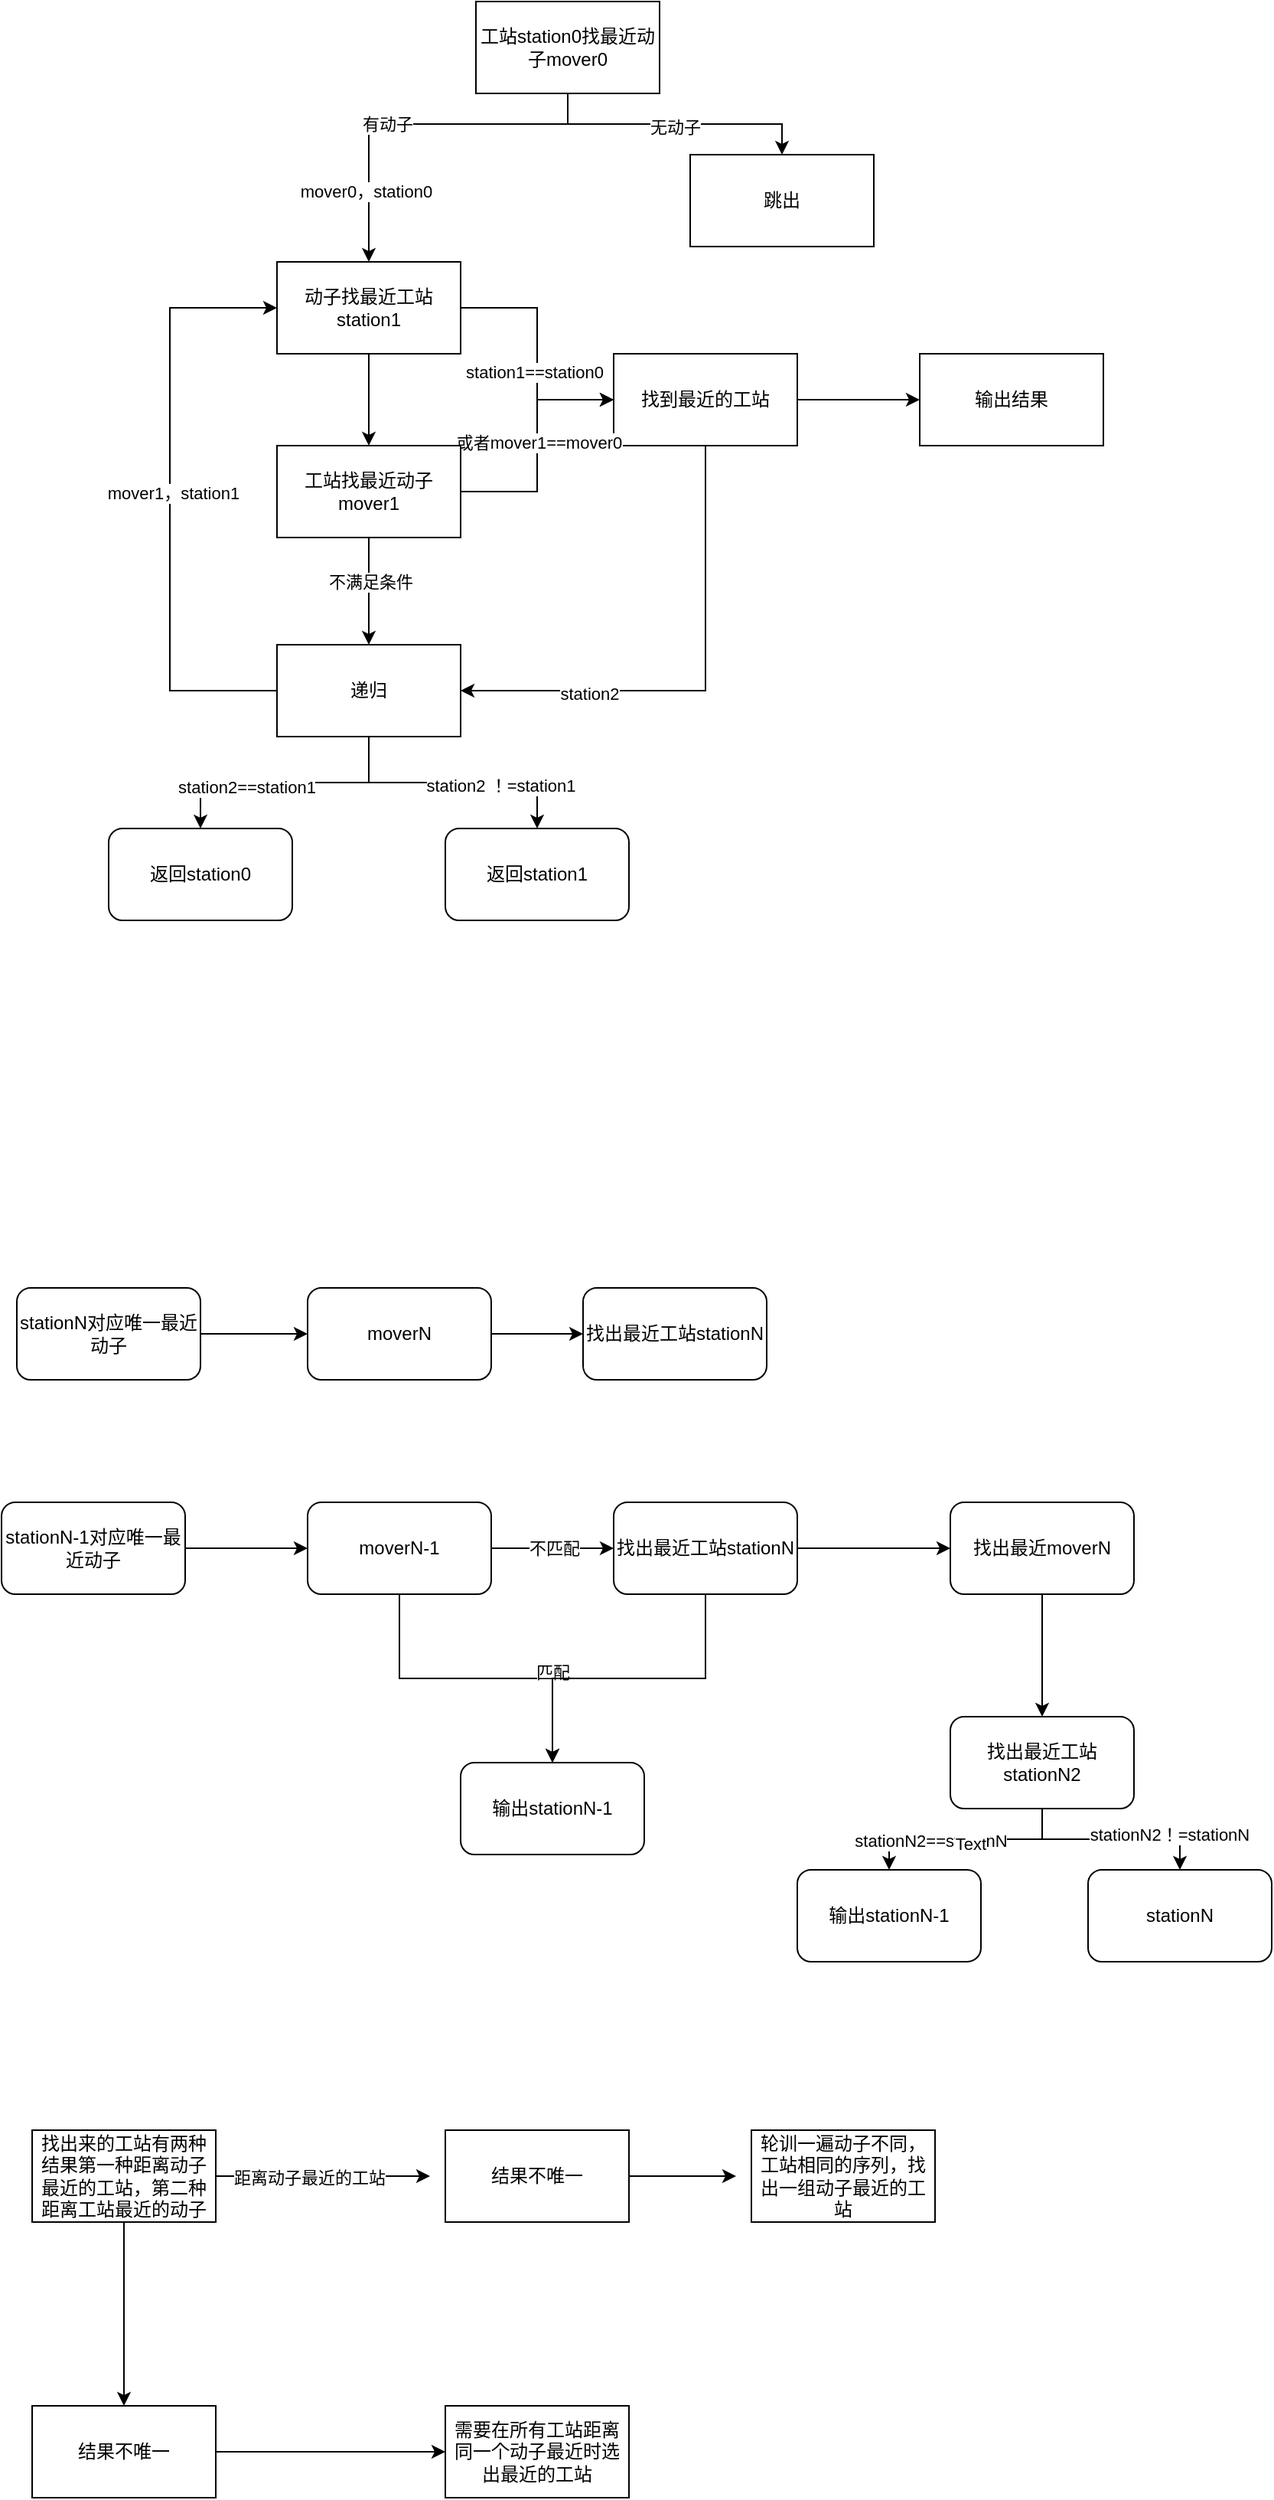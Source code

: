 <mxfile version="24.7.7">
  <diagram name="第 1 页" id="nCe2BLYubYKYabbMRFqI">
    <mxGraphModel dx="2577" dy="828" grid="1" gridSize="10" guides="1" tooltips="1" connect="1" arrows="1" fold="1" page="1" pageScale="1" pageWidth="827" pageHeight="1169" math="0" shadow="0">
      <root>
        <mxCell id="0" />
        <mxCell id="1" parent="0" />
        <mxCell id="JgmFc6yPYDbwjneIxN74-8" style="edgeStyle=orthogonalEdgeStyle;rounded=0;orthogonalLoop=1;jettySize=auto;html=1;entryX=0.5;entryY=0;entryDx=0;entryDy=0;" edge="1" parent="1" source="JgmFc6yPYDbwjneIxN74-1" target="JgmFc6yPYDbwjneIxN74-2">
          <mxGeometry relative="1" as="geometry">
            <Array as="points">
              <mxPoint x="310" y="170" />
              <mxPoint x="180" y="170" />
            </Array>
          </mxGeometry>
        </mxCell>
        <mxCell id="JgmFc6yPYDbwjneIxN74-10" value="有动子" style="edgeLabel;html=1;align=center;verticalAlign=middle;resizable=0;points=[];" vertex="1" connectable="0" parent="JgmFc6yPYDbwjneIxN74-8">
          <mxGeometry x="0.153" relative="1" as="geometry">
            <mxPoint as="offset" />
          </mxGeometry>
        </mxCell>
        <mxCell id="JgmFc6yPYDbwjneIxN74-47" value="mover0，station0" style="edgeLabel;html=1;align=center;verticalAlign=middle;resizable=0;points=[];" vertex="1" connectable="0" parent="JgmFc6yPYDbwjneIxN74-8">
          <mxGeometry x="0.617" y="-2" relative="1" as="geometry">
            <mxPoint as="offset" />
          </mxGeometry>
        </mxCell>
        <mxCell id="JgmFc6yPYDbwjneIxN74-9" style="edgeStyle=orthogonalEdgeStyle;rounded=0;orthogonalLoop=1;jettySize=auto;html=1;entryX=0.5;entryY=0;entryDx=0;entryDy=0;" edge="1" parent="1" source="JgmFc6yPYDbwjneIxN74-1" target="JgmFc6yPYDbwjneIxN74-7">
          <mxGeometry relative="1" as="geometry">
            <Array as="points">
              <mxPoint x="310" y="170" />
              <mxPoint x="450" y="170" />
            </Array>
          </mxGeometry>
        </mxCell>
        <mxCell id="JgmFc6yPYDbwjneIxN74-11" value="无动子" style="edgeLabel;html=1;align=center;verticalAlign=middle;resizable=0;points=[];" vertex="1" connectable="0" parent="JgmFc6yPYDbwjneIxN74-9">
          <mxGeometry y="-2" relative="1" as="geometry">
            <mxPoint as="offset" />
          </mxGeometry>
        </mxCell>
        <mxCell id="JgmFc6yPYDbwjneIxN74-1" value="工站station0找最近动子mover0" style="rounded=0;whiteSpace=wrap;html=1;" vertex="1" parent="1">
          <mxGeometry x="250" y="90" width="120" height="60" as="geometry" />
        </mxCell>
        <mxCell id="JgmFc6yPYDbwjneIxN74-16" value="" style="edgeStyle=orthogonalEdgeStyle;rounded=0;orthogonalLoop=1;jettySize=auto;html=1;" edge="1" parent="1" source="JgmFc6yPYDbwjneIxN74-2" target="JgmFc6yPYDbwjneIxN74-15">
          <mxGeometry relative="1" as="geometry" />
        </mxCell>
        <mxCell id="JgmFc6yPYDbwjneIxN74-17" style="edgeStyle=orthogonalEdgeStyle;rounded=0;orthogonalLoop=1;jettySize=auto;html=1;entryX=0;entryY=0.5;entryDx=0;entryDy=0;" edge="1" parent="1" source="JgmFc6yPYDbwjneIxN74-2" target="JgmFc6yPYDbwjneIxN74-12">
          <mxGeometry relative="1" as="geometry">
            <mxPoint x="300" y="290" as="targetPoint" />
          </mxGeometry>
        </mxCell>
        <mxCell id="JgmFc6yPYDbwjneIxN74-19" value="station1==station0" style="edgeLabel;html=1;align=center;verticalAlign=middle;resizable=0;points=[];" vertex="1" connectable="0" parent="JgmFc6yPYDbwjneIxN74-17">
          <mxGeometry x="0.15" y="-2" relative="1" as="geometry">
            <mxPoint as="offset" />
          </mxGeometry>
        </mxCell>
        <mxCell id="JgmFc6yPYDbwjneIxN74-2" value="动子找最近工站station1" style="rounded=0;whiteSpace=wrap;html=1;" vertex="1" parent="1">
          <mxGeometry x="120" y="260" width="120" height="60" as="geometry" />
        </mxCell>
        <mxCell id="JgmFc6yPYDbwjneIxN74-7" value="跳出" style="rounded=0;whiteSpace=wrap;html=1;" vertex="1" parent="1">
          <mxGeometry x="390" y="190" width="120" height="60" as="geometry" />
        </mxCell>
        <mxCell id="JgmFc6yPYDbwjneIxN74-37" value="" style="edgeStyle=orthogonalEdgeStyle;rounded=0;orthogonalLoop=1;jettySize=auto;html=1;" edge="1" parent="1" source="JgmFc6yPYDbwjneIxN74-12" target="JgmFc6yPYDbwjneIxN74-36">
          <mxGeometry relative="1" as="geometry" />
        </mxCell>
        <mxCell id="JgmFc6yPYDbwjneIxN74-49" style="edgeStyle=orthogonalEdgeStyle;rounded=0;orthogonalLoop=1;jettySize=auto;html=1;entryX=1;entryY=0.5;entryDx=0;entryDy=0;" edge="1" parent="1" source="JgmFc6yPYDbwjneIxN74-12" target="JgmFc6yPYDbwjneIxN74-25">
          <mxGeometry relative="1" as="geometry">
            <Array as="points">
              <mxPoint x="400" y="540" />
            </Array>
          </mxGeometry>
        </mxCell>
        <mxCell id="JgmFc6yPYDbwjneIxN74-50" value="station2" style="edgeLabel;html=1;align=center;verticalAlign=middle;resizable=0;points=[];" vertex="1" connectable="0" parent="JgmFc6yPYDbwjneIxN74-49">
          <mxGeometry x="0.475" y="2" relative="1" as="geometry">
            <mxPoint as="offset" />
          </mxGeometry>
        </mxCell>
        <mxCell id="JgmFc6yPYDbwjneIxN74-12" value="找到最近的工站" style="whiteSpace=wrap;html=1;rounded=0;" vertex="1" parent="1">
          <mxGeometry x="340" y="320" width="120" height="60" as="geometry" />
        </mxCell>
        <mxCell id="JgmFc6yPYDbwjneIxN74-18" style="edgeStyle=orthogonalEdgeStyle;rounded=0;orthogonalLoop=1;jettySize=auto;html=1;entryX=0;entryY=0.5;entryDx=0;entryDy=0;" edge="1" parent="1" source="JgmFc6yPYDbwjneIxN74-15" target="JgmFc6yPYDbwjneIxN74-12">
          <mxGeometry relative="1" as="geometry" />
        </mxCell>
        <mxCell id="JgmFc6yPYDbwjneIxN74-20" value="或者mover1==mover0" style="edgeLabel;html=1;align=center;verticalAlign=middle;resizable=0;points=[];" vertex="1" connectable="0" parent="JgmFc6yPYDbwjneIxN74-18">
          <mxGeometry x="0.025" y="-1" relative="1" as="geometry">
            <mxPoint as="offset" />
          </mxGeometry>
        </mxCell>
        <mxCell id="JgmFc6yPYDbwjneIxN74-26" style="edgeStyle=orthogonalEdgeStyle;rounded=0;orthogonalLoop=1;jettySize=auto;html=1;entryX=0.5;entryY=0;entryDx=0;entryDy=0;" edge="1" parent="1" source="JgmFc6yPYDbwjneIxN74-15" target="JgmFc6yPYDbwjneIxN74-25">
          <mxGeometry relative="1" as="geometry" />
        </mxCell>
        <mxCell id="JgmFc6yPYDbwjneIxN74-27" value="不满足条件" style="edgeLabel;html=1;align=center;verticalAlign=middle;resizable=0;points=[];" vertex="1" connectable="0" parent="JgmFc6yPYDbwjneIxN74-26">
          <mxGeometry x="-0.171" y="1" relative="1" as="geometry">
            <mxPoint as="offset" />
          </mxGeometry>
        </mxCell>
        <mxCell id="JgmFc6yPYDbwjneIxN74-15" value="工站找最近动子mover1" style="rounded=0;whiteSpace=wrap;html=1;" vertex="1" parent="1">
          <mxGeometry x="120" y="380" width="120" height="60" as="geometry" />
        </mxCell>
        <mxCell id="JgmFc6yPYDbwjneIxN74-41" style="edgeStyle=orthogonalEdgeStyle;rounded=0;orthogonalLoop=1;jettySize=auto;html=1;entryX=0.5;entryY=0;entryDx=0;entryDy=0;" edge="1" parent="1" source="JgmFc6yPYDbwjneIxN74-25" target="JgmFc6yPYDbwjneIxN74-39">
          <mxGeometry relative="1" as="geometry" />
        </mxCell>
        <mxCell id="JgmFc6yPYDbwjneIxN74-43" value="station2==station1" style="edgeLabel;html=1;align=center;verticalAlign=middle;resizable=0;points=[];" vertex="1" connectable="0" parent="JgmFc6yPYDbwjneIxN74-41">
          <mxGeometry x="0.292" y="3" relative="1" as="geometry">
            <mxPoint as="offset" />
          </mxGeometry>
        </mxCell>
        <mxCell id="JgmFc6yPYDbwjneIxN74-42" style="edgeStyle=orthogonalEdgeStyle;rounded=0;orthogonalLoop=1;jettySize=auto;html=1;entryX=0.5;entryY=0;entryDx=0;entryDy=0;" edge="1" parent="1" source="JgmFc6yPYDbwjneIxN74-25" target="JgmFc6yPYDbwjneIxN74-40">
          <mxGeometry relative="1" as="geometry" />
        </mxCell>
        <mxCell id="JgmFc6yPYDbwjneIxN74-44" value="station2 ！=station1" style="edgeLabel;html=1;align=center;verticalAlign=middle;resizable=0;points=[];" vertex="1" connectable="0" parent="JgmFc6yPYDbwjneIxN74-42">
          <mxGeometry x="0.362" y="-2" relative="1" as="geometry">
            <mxPoint as="offset" />
          </mxGeometry>
        </mxCell>
        <mxCell id="JgmFc6yPYDbwjneIxN74-46" style="edgeStyle=orthogonalEdgeStyle;rounded=0;orthogonalLoop=1;jettySize=auto;html=1;entryX=0;entryY=0.5;entryDx=0;entryDy=0;" edge="1" parent="1" source="JgmFc6yPYDbwjneIxN74-25" target="JgmFc6yPYDbwjneIxN74-2">
          <mxGeometry relative="1" as="geometry">
            <Array as="points">
              <mxPoint x="50" y="540" />
              <mxPoint x="50" y="290" />
            </Array>
          </mxGeometry>
        </mxCell>
        <mxCell id="JgmFc6yPYDbwjneIxN74-48" value="mover1，station1" style="edgeLabel;html=1;align=center;verticalAlign=middle;resizable=0;points=[];" vertex="1" connectable="0" parent="JgmFc6yPYDbwjneIxN74-46">
          <mxGeometry x="0.021" y="-2" relative="1" as="geometry">
            <mxPoint as="offset" />
          </mxGeometry>
        </mxCell>
        <mxCell id="JgmFc6yPYDbwjneIxN74-25" value="递归" style="whiteSpace=wrap;html=1;rounded=0;" vertex="1" parent="1">
          <mxGeometry x="120" y="510" width="120" height="60" as="geometry" />
        </mxCell>
        <mxCell id="JgmFc6yPYDbwjneIxN74-36" value="输出结果" style="whiteSpace=wrap;html=1;rounded=0;" vertex="1" parent="1">
          <mxGeometry x="540" y="320" width="120" height="60" as="geometry" />
        </mxCell>
        <mxCell id="JgmFc6yPYDbwjneIxN74-39" value="返回station0" style="rounded=1;whiteSpace=wrap;html=1;" vertex="1" parent="1">
          <mxGeometry x="10" y="630" width="120" height="60" as="geometry" />
        </mxCell>
        <mxCell id="JgmFc6yPYDbwjneIxN74-40" value="返回station1" style="rounded=1;whiteSpace=wrap;html=1;" vertex="1" parent="1">
          <mxGeometry x="230" y="630" width="120" height="60" as="geometry" />
        </mxCell>
        <mxCell id="JgmFc6yPYDbwjneIxN74-57" value="" style="edgeStyle=orthogonalEdgeStyle;rounded=0;orthogonalLoop=1;jettySize=auto;html=1;" edge="1" parent="1" source="JgmFc6yPYDbwjneIxN74-51" target="JgmFc6yPYDbwjneIxN74-56">
          <mxGeometry relative="1" as="geometry" />
        </mxCell>
        <mxCell id="JgmFc6yPYDbwjneIxN74-68" value="不匹配" style="edgeLabel;html=1;align=center;verticalAlign=middle;resizable=0;points=[];" vertex="1" connectable="0" parent="JgmFc6yPYDbwjneIxN74-57">
          <mxGeometry x="0.289" y="-3" relative="1" as="geometry">
            <mxPoint x="-11" y="-3" as="offset" />
          </mxGeometry>
        </mxCell>
        <mxCell id="JgmFc6yPYDbwjneIxN74-66" value="" style="edgeStyle=orthogonalEdgeStyle;rounded=0;orthogonalLoop=1;jettySize=auto;html=1;entryX=0.5;entryY=0;entryDx=0;entryDy=0;" edge="1" parent="1" source="JgmFc6yPYDbwjneIxN74-51" target="JgmFc6yPYDbwjneIxN74-79">
          <mxGeometry relative="1" as="geometry">
            <mxPoint x="200" y="1210.0" as="targetPoint" />
          </mxGeometry>
        </mxCell>
        <mxCell id="JgmFc6yPYDbwjneIxN74-67" value="匹配" style="edgeLabel;html=1;align=center;verticalAlign=middle;resizable=0;points=[];" vertex="1" connectable="0" parent="JgmFc6yPYDbwjneIxN74-66">
          <mxGeometry x="-0.107" y="4" relative="1" as="geometry">
            <mxPoint x="61" as="offset" />
          </mxGeometry>
        </mxCell>
        <mxCell id="JgmFc6yPYDbwjneIxN74-51" value="moverN-1" style="rounded=1;whiteSpace=wrap;html=1;" vertex="1" parent="1">
          <mxGeometry x="140" y="1070" width="120" height="60" as="geometry" />
        </mxCell>
        <mxCell id="JgmFc6yPYDbwjneIxN74-52" value="找出最近工站stationN" style="rounded=1;whiteSpace=wrap;html=1;" vertex="1" parent="1">
          <mxGeometry x="320" y="930" width="120" height="60" as="geometry" />
        </mxCell>
        <mxCell id="JgmFc6yPYDbwjneIxN74-55" value="" style="edgeStyle=orthogonalEdgeStyle;rounded=0;orthogonalLoop=1;jettySize=auto;html=1;" edge="1" parent="1" source="JgmFc6yPYDbwjneIxN74-54" target="JgmFc6yPYDbwjneIxN74-52">
          <mxGeometry relative="1" as="geometry" />
        </mxCell>
        <mxCell id="JgmFc6yPYDbwjneIxN74-54" value="moverN" style="rounded=1;whiteSpace=wrap;html=1;" vertex="1" parent="1">
          <mxGeometry x="140" y="930" width="120" height="60" as="geometry" />
        </mxCell>
        <mxCell id="JgmFc6yPYDbwjneIxN74-59" style="edgeStyle=orthogonalEdgeStyle;rounded=0;orthogonalLoop=1;jettySize=auto;html=1;entryX=0;entryY=0.5;entryDx=0;entryDy=0;" edge="1" parent="1" source="JgmFc6yPYDbwjneIxN74-56" target="JgmFc6yPYDbwjneIxN74-58">
          <mxGeometry relative="1" as="geometry" />
        </mxCell>
        <mxCell id="JgmFc6yPYDbwjneIxN74-80" style="edgeStyle=orthogonalEdgeStyle;rounded=0;orthogonalLoop=1;jettySize=auto;html=1;entryX=0.5;entryY=0;entryDx=0;entryDy=0;" edge="1" parent="1" source="JgmFc6yPYDbwjneIxN74-56" target="JgmFc6yPYDbwjneIxN74-79">
          <mxGeometry relative="1" as="geometry" />
        </mxCell>
        <mxCell id="JgmFc6yPYDbwjneIxN74-56" value="找出最近工站stationN" style="rounded=1;whiteSpace=wrap;html=1;" vertex="1" parent="1">
          <mxGeometry x="340" y="1070" width="120" height="60" as="geometry" />
        </mxCell>
        <mxCell id="JgmFc6yPYDbwjneIxN74-70" value="" style="edgeStyle=orthogonalEdgeStyle;rounded=0;orthogonalLoop=1;jettySize=auto;html=1;" edge="1" parent="1" source="JgmFc6yPYDbwjneIxN74-58" target="JgmFc6yPYDbwjneIxN74-69">
          <mxGeometry relative="1" as="geometry" />
        </mxCell>
        <mxCell id="JgmFc6yPYDbwjneIxN74-58" value="找出最近moverN" style="rounded=1;whiteSpace=wrap;html=1;" vertex="1" parent="1">
          <mxGeometry x="560" y="1070" width="120" height="60" as="geometry" />
        </mxCell>
        <mxCell id="JgmFc6yPYDbwjneIxN74-62" value="" style="edgeStyle=orthogonalEdgeStyle;rounded=0;orthogonalLoop=1;jettySize=auto;html=1;" edge="1" parent="1" source="JgmFc6yPYDbwjneIxN74-61" target="JgmFc6yPYDbwjneIxN74-54">
          <mxGeometry relative="1" as="geometry" />
        </mxCell>
        <mxCell id="JgmFc6yPYDbwjneIxN74-61" value="stationN对应唯一最近动子" style="rounded=1;whiteSpace=wrap;html=1;" vertex="1" parent="1">
          <mxGeometry x="-50" y="930" width="120" height="60" as="geometry" />
        </mxCell>
        <mxCell id="JgmFc6yPYDbwjneIxN74-64" style="edgeStyle=orthogonalEdgeStyle;rounded=0;orthogonalLoop=1;jettySize=auto;html=1;entryX=0;entryY=0.5;entryDx=0;entryDy=0;" edge="1" parent="1" source="JgmFc6yPYDbwjneIxN74-63" target="JgmFc6yPYDbwjneIxN74-51">
          <mxGeometry relative="1" as="geometry" />
        </mxCell>
        <mxCell id="JgmFc6yPYDbwjneIxN74-63" value="stationN-1对应唯一最近动子" style="rounded=1;whiteSpace=wrap;html=1;" vertex="1" parent="1">
          <mxGeometry x="-60" y="1070" width="120" height="60" as="geometry" />
        </mxCell>
        <mxCell id="JgmFc6yPYDbwjneIxN74-72" style="edgeStyle=orthogonalEdgeStyle;rounded=0;orthogonalLoop=1;jettySize=auto;html=1;entryX=0.5;entryY=0;entryDx=0;entryDy=0;" edge="1" parent="1" source="JgmFc6yPYDbwjneIxN74-69" target="JgmFc6yPYDbwjneIxN74-71">
          <mxGeometry relative="1" as="geometry" />
        </mxCell>
        <mxCell id="JgmFc6yPYDbwjneIxN74-76" value="stationN2==stationN" style="edgeLabel;html=1;align=center;verticalAlign=middle;resizable=0;points=[];" vertex="1" connectable="0" parent="JgmFc6yPYDbwjneIxN74-72">
          <mxGeometry x="0.325" y="1" relative="1" as="geometry">
            <mxPoint as="offset" />
          </mxGeometry>
        </mxCell>
        <mxCell id="JgmFc6yPYDbwjneIxN74-77" value="Text" style="edgeLabel;html=1;align=center;verticalAlign=middle;resizable=0;points=[];" vertex="1" connectable="0" parent="JgmFc6yPYDbwjneIxN74-72">
          <mxGeometry x="-0.043" y="3" relative="1" as="geometry">
            <mxPoint as="offset" />
          </mxGeometry>
        </mxCell>
        <mxCell id="JgmFc6yPYDbwjneIxN74-75" style="edgeStyle=orthogonalEdgeStyle;rounded=0;orthogonalLoop=1;jettySize=auto;html=1;entryX=0.5;entryY=0;entryDx=0;entryDy=0;" edge="1" parent="1" source="JgmFc6yPYDbwjneIxN74-69" target="JgmFc6yPYDbwjneIxN74-74">
          <mxGeometry relative="1" as="geometry" />
        </mxCell>
        <mxCell id="JgmFc6yPYDbwjneIxN74-78" value="stationN2！=stationN" style="edgeLabel;html=1;align=center;verticalAlign=middle;resizable=0;points=[];" vertex="1" connectable="0" parent="JgmFc6yPYDbwjneIxN74-75">
          <mxGeometry x="0.585" y="3" relative="1" as="geometry">
            <mxPoint as="offset" />
          </mxGeometry>
        </mxCell>
        <mxCell id="JgmFc6yPYDbwjneIxN74-69" value="找出最近工站stationN2" style="rounded=1;whiteSpace=wrap;html=1;" vertex="1" parent="1">
          <mxGeometry x="560" y="1210" width="120" height="60" as="geometry" />
        </mxCell>
        <mxCell id="JgmFc6yPYDbwjneIxN74-71" value="输出stationN-1" style="rounded=1;whiteSpace=wrap;html=1;" vertex="1" parent="1">
          <mxGeometry x="460" y="1310" width="120" height="60" as="geometry" />
        </mxCell>
        <mxCell id="JgmFc6yPYDbwjneIxN74-74" value="stationN" style="rounded=1;whiteSpace=wrap;html=1;" vertex="1" parent="1">
          <mxGeometry x="650" y="1310" width="120" height="60" as="geometry" />
        </mxCell>
        <mxCell id="JgmFc6yPYDbwjneIxN74-79" value="输出stationN-1" style="whiteSpace=wrap;html=1;rounded=1;" vertex="1" parent="1">
          <mxGeometry x="240" y="1240" width="120" height="60" as="geometry" />
        </mxCell>
        <mxCell id="JgmFc6yPYDbwjneIxN74-82" style="edgeStyle=orthogonalEdgeStyle;rounded=0;orthogonalLoop=1;jettySize=auto;html=1;" edge="1" parent="1" source="JgmFc6yPYDbwjneIxN74-81">
          <mxGeometry relative="1" as="geometry">
            <mxPoint x="220" y="1510" as="targetPoint" />
          </mxGeometry>
        </mxCell>
        <mxCell id="JgmFc6yPYDbwjneIxN74-84" value="距离动子最近的工站" style="edgeLabel;html=1;align=center;verticalAlign=middle;resizable=0;points=[];" vertex="1" connectable="0" parent="JgmFc6yPYDbwjneIxN74-82">
          <mxGeometry x="-0.141" y="-1" relative="1" as="geometry">
            <mxPoint as="offset" />
          </mxGeometry>
        </mxCell>
        <mxCell id="JgmFc6yPYDbwjneIxN74-83" style="edgeStyle=orthogonalEdgeStyle;rounded=0;orthogonalLoop=1;jettySize=auto;html=1;" edge="1" parent="1" source="JgmFc6yPYDbwjneIxN74-81">
          <mxGeometry relative="1" as="geometry">
            <mxPoint x="20" y="1660" as="targetPoint" />
          </mxGeometry>
        </mxCell>
        <mxCell id="JgmFc6yPYDbwjneIxN74-81" value="找出来的工站有两种结果第一种距离动子最近的工站，第二种距离工站最近的动子" style="whiteSpace=wrap;html=1;rounded=0;" vertex="1" parent="1">
          <mxGeometry x="-40" y="1480" width="120" height="60" as="geometry" />
        </mxCell>
        <mxCell id="JgmFc6yPYDbwjneIxN74-90" style="edgeStyle=orthogonalEdgeStyle;rounded=0;orthogonalLoop=1;jettySize=auto;html=1;" edge="1" parent="1" source="JgmFc6yPYDbwjneIxN74-85">
          <mxGeometry relative="1" as="geometry">
            <mxPoint x="420" y="1510" as="targetPoint" />
          </mxGeometry>
        </mxCell>
        <mxCell id="JgmFc6yPYDbwjneIxN74-85" value="结果不唯一" style="rounded=0;whiteSpace=wrap;html=1;" vertex="1" parent="1">
          <mxGeometry x="230" y="1480" width="120" height="60" as="geometry" />
        </mxCell>
        <mxCell id="JgmFc6yPYDbwjneIxN74-87" style="edgeStyle=orthogonalEdgeStyle;rounded=0;orthogonalLoop=1;jettySize=auto;html=1;entryX=0;entryY=0.5;entryDx=0;entryDy=0;" edge="1" parent="1" source="JgmFc6yPYDbwjneIxN74-86" target="JgmFc6yPYDbwjneIxN74-88">
          <mxGeometry relative="1" as="geometry">
            <mxPoint x="170" y="1690" as="targetPoint" />
          </mxGeometry>
        </mxCell>
        <mxCell id="JgmFc6yPYDbwjneIxN74-86" value="结果不唯一" style="rounded=0;whiteSpace=wrap;html=1;" vertex="1" parent="1">
          <mxGeometry x="-40" y="1660" width="120" height="60" as="geometry" />
        </mxCell>
        <mxCell id="JgmFc6yPYDbwjneIxN74-88" value="需要在所有工站距离同一个动子最近时选出最近的工站" style="rounded=0;whiteSpace=wrap;html=1;" vertex="1" parent="1">
          <mxGeometry x="230" y="1660" width="120" height="60" as="geometry" />
        </mxCell>
        <mxCell id="JgmFc6yPYDbwjneIxN74-89" value="轮训一遍动子不同，工站相同的序列，找出一组动子最近的工站" style="rounded=0;whiteSpace=wrap;html=1;" vertex="1" parent="1">
          <mxGeometry x="430" y="1480" width="120" height="60" as="geometry" />
        </mxCell>
      </root>
    </mxGraphModel>
  </diagram>
</mxfile>
